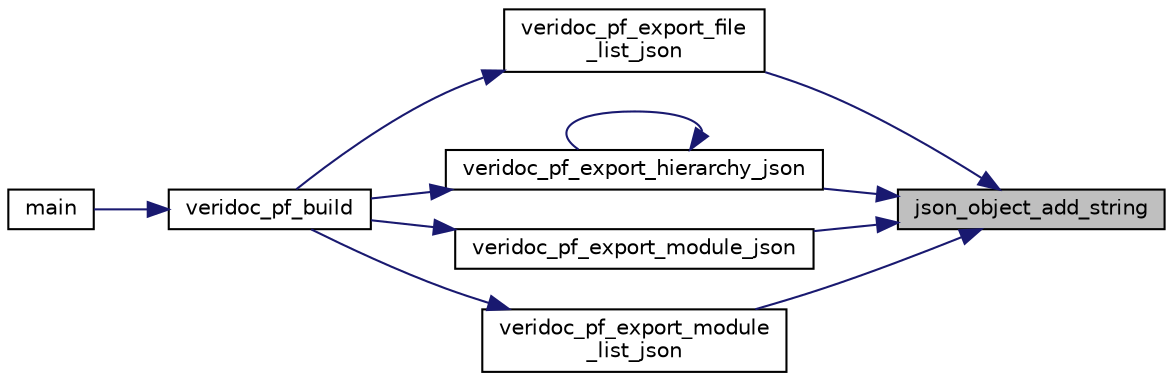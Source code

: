 digraph "json_object_add_string"
{
 // INTERACTIVE_SVG=YES
 // LATEX_PDF_SIZE
  edge [fontname="Helvetica",fontsize="10",labelfontname="Helvetica",labelfontsize="10"];
  node [fontname="Helvetica",fontsize="10",shape=record];
  rankdir="RL";
  Node1 [label="json_object_add_string",height=0.2,width=0.4,color="black", fillcolor="grey75", style="filled", fontcolor="black",tooltip="Adds a string and associated key to the supplied object."];
  Node1 -> Node2 [dir="back",color="midnightblue",fontsize="10",style="solid",fontname="Helvetica"];
  Node2 [label="veridoc_pf_export_file\l_list_json",height=0.2,width=0.4,color="black", fillcolor="white", style="filled",URL="$veridoc-page-factory_8h.html#a6956049cd18ad1768041780017314421",tooltip="Responsible for exporting the list of parsed files to a json data file."];
  Node2 -> Node3 [dir="back",color="midnightblue",fontsize="10",style="solid",fontname="Helvetica"];
  Node3 [label="veridoc_pf_build",height=0.2,width=0.4,color="black", fillcolor="white", style="filled",URL="$veridoc-page-factory_8h.html#a412602858a9fed1745e85d5438530c09",tooltip="Top level function for exporting the whole parsed data set to html."];
  Node3 -> Node4 [dir="back",color="midnightblue",fontsize="10",style="solid",fontname="Helvetica"];
  Node4 [label="main",height=0.2,width=0.4,color="black", fillcolor="white", style="filled",URL="$main_8c.html#a3c04138a5bfe5d72780bb7e82a18e627",tooltip=" "];
  Node1 -> Node5 [dir="back",color="midnightblue",fontsize="10",style="solid",fontname="Helvetica"];
  Node5 [label="veridoc_pf_export_hierarchy_json",height=0.2,width=0.4,color="black", fillcolor="white", style="filled",URL="$veridoc-page-factory_8h.html#a71777a55af066c57239bf7fc3106303c",tooltip="Responsible for emitting the verilog module hierarchy as JSON."];
  Node5 -> Node3 [dir="back",color="midnightblue",fontsize="10",style="solid",fontname="Helvetica"];
  Node5 -> Node5 [dir="back",color="midnightblue",fontsize="10",style="solid",fontname="Helvetica"];
  Node1 -> Node6 [dir="back",color="midnightblue",fontsize="10",style="solid",fontname="Helvetica"];
  Node6 [label="veridoc_pf_export_module_json",height=0.2,width=0.4,color="black", fillcolor="white", style="filled",URL="$veridoc-page-factory_8c.html#a2d1c65ce0ed78b7c99c091136ac58f07",tooltip="Function responsible for exporting information on a module as JSON."];
  Node6 -> Node3 [dir="back",color="midnightblue",fontsize="10",style="solid",fontname="Helvetica"];
  Node1 -> Node7 [dir="back",color="midnightblue",fontsize="10",style="solid",fontname="Helvetica"];
  Node7 [label="veridoc_pf_export_module\l_list_json",height=0.2,width=0.4,color="black", fillcolor="white", style="filled",URL="$veridoc-page-factory_8h.html#abbc42a7dfb4d87fa21b792660cd47eda",tooltip="Responsible for emitting the list of modules for the project."];
  Node7 -> Node3 [dir="back",color="midnightblue",fontsize="10",style="solid",fontname="Helvetica"];
}
